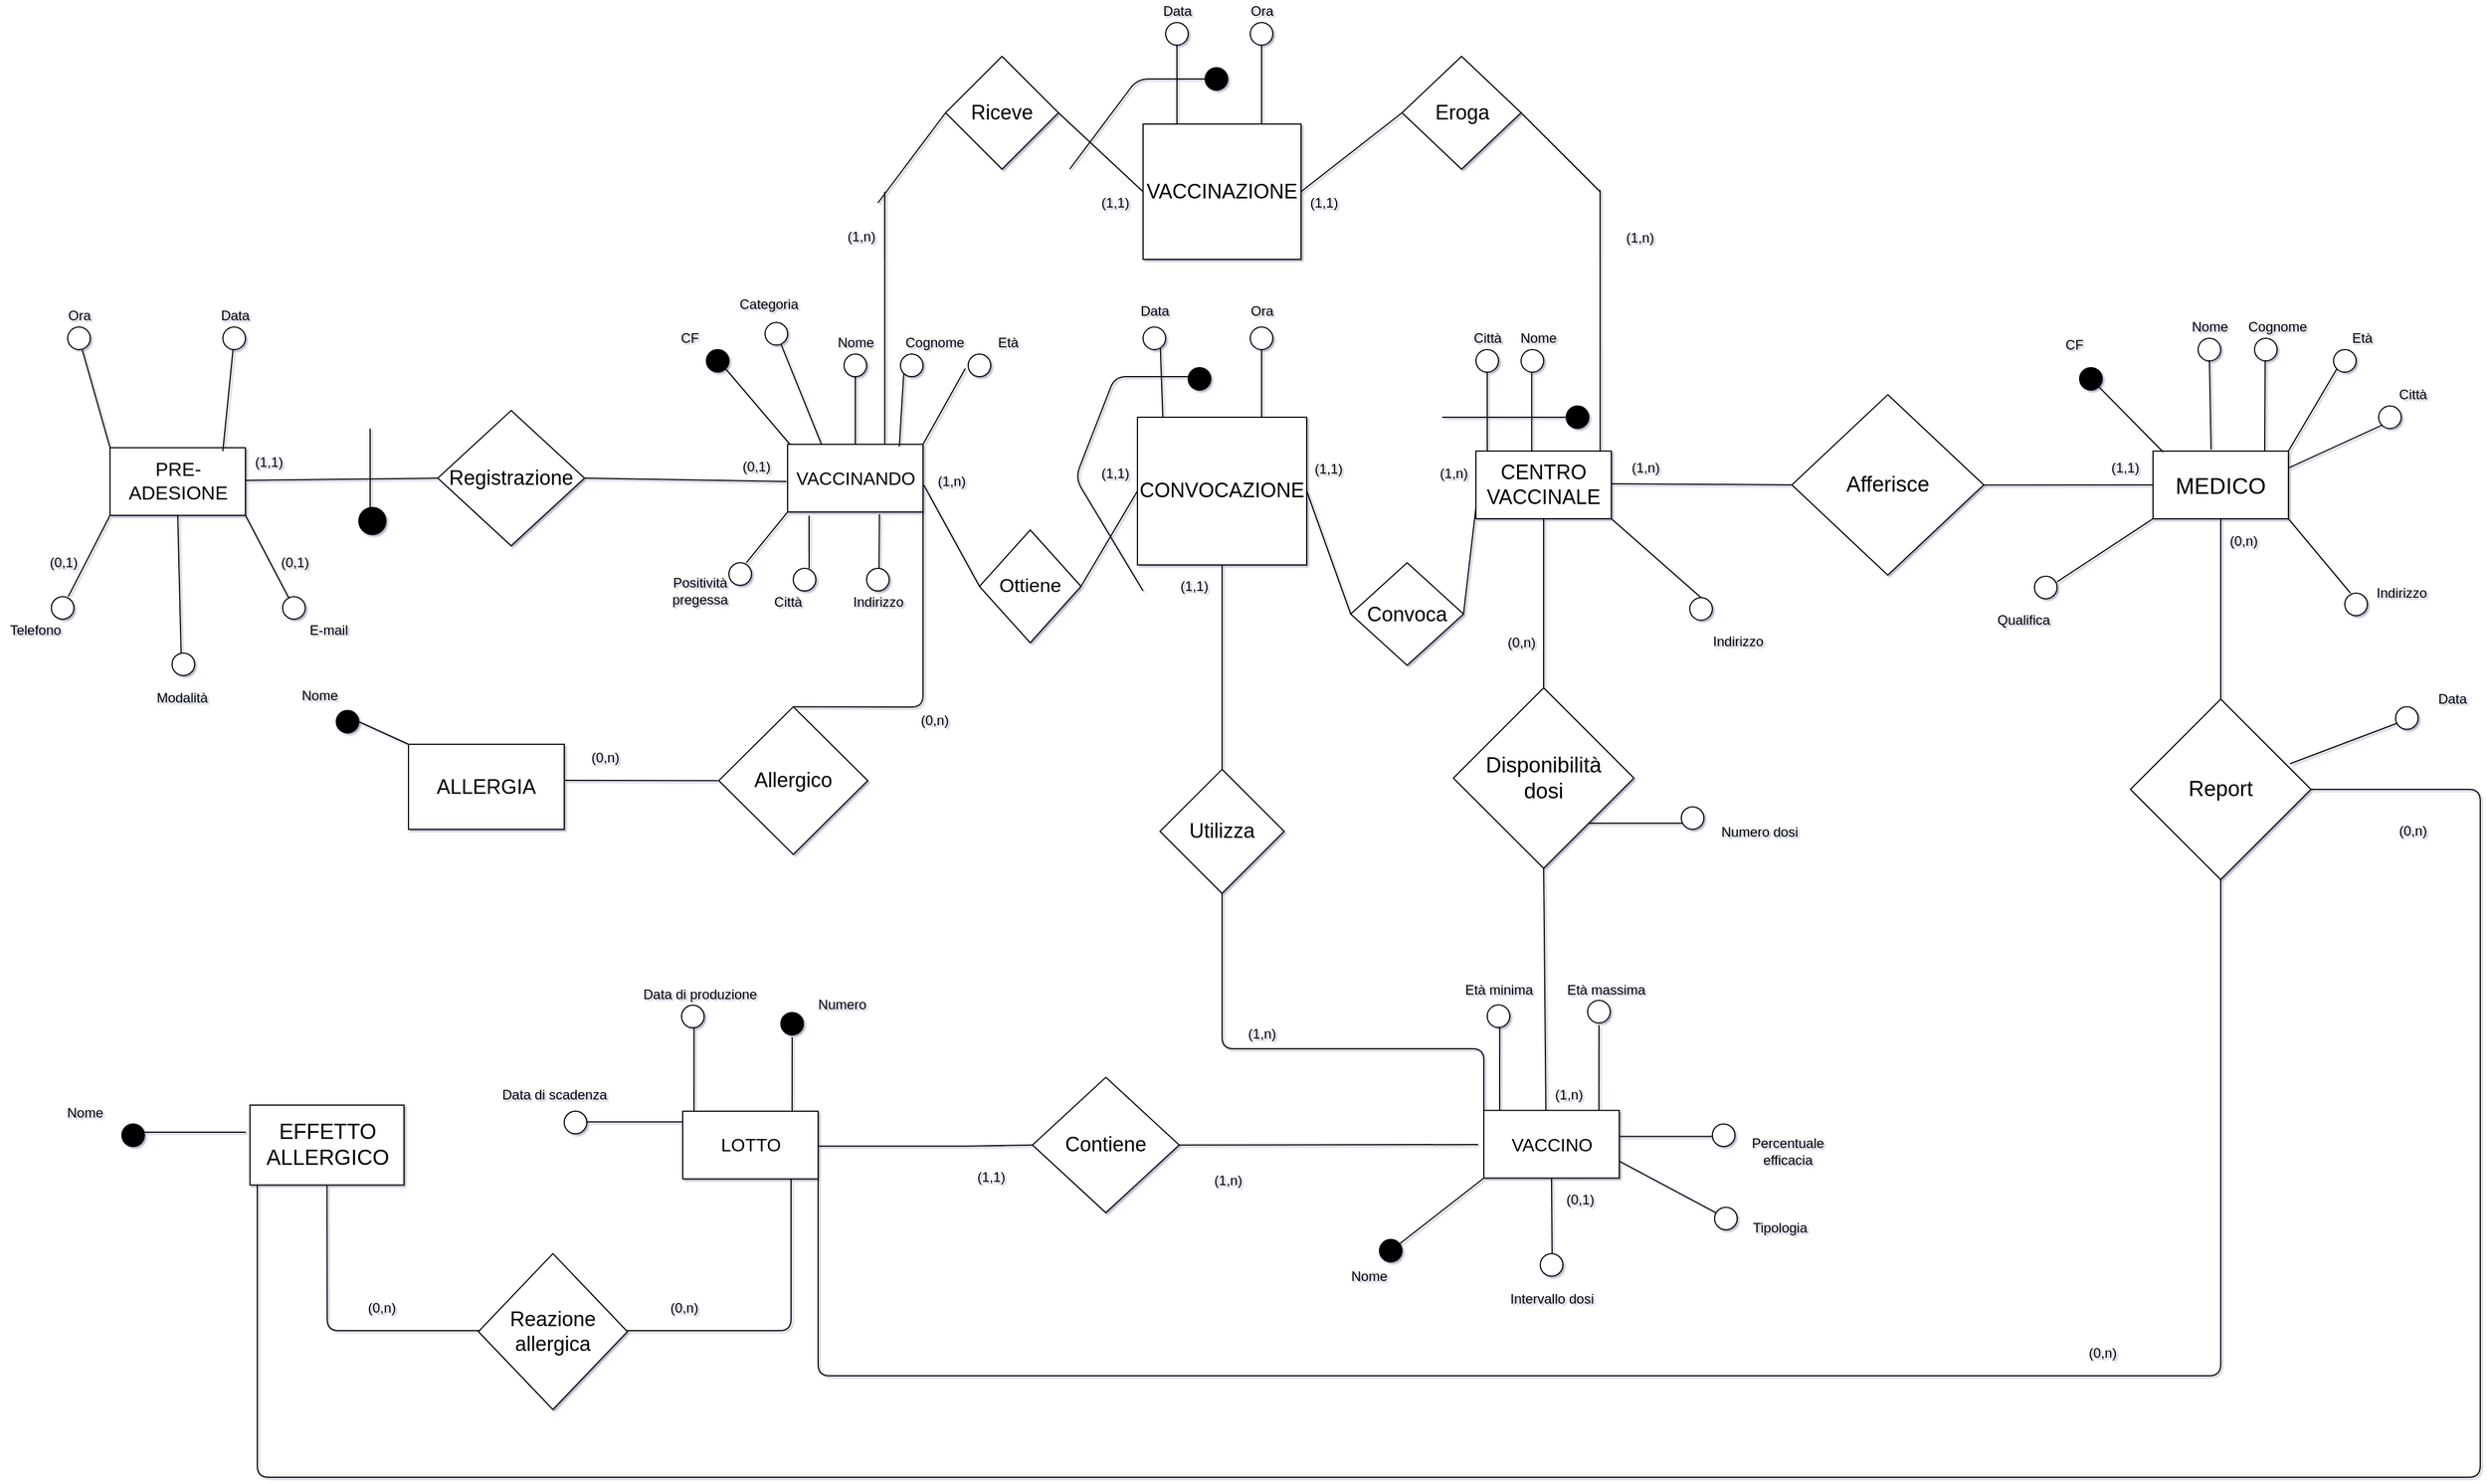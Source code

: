<mxfile version="14.9.8" type="github" pages="2">
  <diagram id="3u40vcGfyuTVciJH6JJ8" name="ERristr">
    <mxGraphModel dx="1847" dy="1167" grid="1" gridSize="10" guides="1" tooltips="1" connect="1" arrows="1" fold="1" page="0" pageScale="1" pageWidth="1100" pageHeight="850" math="0" shadow="1">
      <root>
        <mxCell id="0" />
        <mxCell id="1" parent="0" />
        <mxCell id="0F26rQ8Cb6kZ93_CO29N-31" value="" style="endArrow=none;html=1;exitX=1.006;exitY=0.81;exitDx=0;exitDy=0;exitPerimeter=0;entryX=0;entryY=0.5;entryDx=0;entryDy=0;" parent="1" source="e-IhfpROFF-9cVEiDw-P-118" target="Ymw58HZMhXYJ-UXBoH49-5" edge="1">
          <mxGeometry width="50" height="50" relative="1" as="geometry">
            <mxPoint x="632.88" y="370.14" as="sourcePoint" />
            <mxPoint x="650" y="490" as="targetPoint" />
          </mxGeometry>
        </mxCell>
        <mxCell id="0F26rQ8Cb6kZ93_CO29N-32" value="&lt;font style=&quot;font-size: 18px&quot;&gt;CONVOCAZIONE&lt;/font&gt;" style="rectangle;whiteSpace=wrap;html=1;strokeWidth=1;fillColor=#FFFFFF;" parent="1" vertex="1">
          <mxGeometry x="780" y="310.0" width="150" height="130.96" as="geometry" />
        </mxCell>
        <mxCell id="0F26rQ8Cb6kZ93_CO29N-33" value="" style="endArrow=none;html=1;exitX=1;exitY=0.5;exitDx=0;exitDy=0;entryX=1.036;entryY=1.364;entryDx=0;entryDy=0;entryPerimeter=0;" parent="1" source="Ymw58HZMhXYJ-UXBoH49-7" target="0F26rQ8Cb6kZ93_CO29N-53" edge="1">
          <mxGeometry width="50" height="50" relative="1" as="geometry">
            <mxPoint x="1050" y="520" as="sourcePoint" />
            <mxPoint x="1077.12" y="369.29" as="targetPoint" />
          </mxGeometry>
        </mxCell>
        <mxCell id="0F26rQ8Cb6kZ93_CO29N-34" value="&lt;font style=&quot;font-size: 18px&quot;&gt;CENTRO VACCINALE&lt;/font&gt;" style="rounded=0;whiteSpace=wrap;html=1;strokeWidth=1;fillColor=#FFFFFF;" parent="1" vertex="1">
          <mxGeometry x="1080" y="340" width="120" height="60" as="geometry" />
        </mxCell>
        <mxCell id="0F26rQ8Cb6kZ93_CO29N-39" value="" style="ellipse;whiteSpace=wrap;html=1;aspect=fixed;strokeWidth=1;" parent="1" vertex="1">
          <mxGeometry x="1080" y="250" width="20" height="20" as="geometry" />
        </mxCell>
        <mxCell id="0F26rQ8Cb6kZ93_CO29N-40" value="" style="ellipse;whiteSpace=wrap;html=1;aspect=fixed;strokeWidth=1;" parent="1" vertex="1">
          <mxGeometry x="1120" y="250" width="20" height="20" as="geometry" />
        </mxCell>
        <mxCell id="0F26rQ8Cb6kZ93_CO29N-41" value="" style="ellipse;whiteSpace=wrap;html=1;aspect=fixed;strokeWidth=1;" parent="1" vertex="1">
          <mxGeometry x="1269.5" y="470" width="20" height="20" as="geometry" />
        </mxCell>
        <mxCell id="0F26rQ8Cb6kZ93_CO29N-42" value="" style="endArrow=none;html=1;entryX=0;entryY=1;entryDx=0;entryDy=0;" parent="1" edge="1">
          <mxGeometry width="50" height="50" relative="1" as="geometry">
            <mxPoint x="1090" y="340" as="sourcePoint" />
            <mxPoint x="1089.999" y="270.001" as="targetPoint" />
            <Array as="points" />
          </mxGeometry>
        </mxCell>
        <mxCell id="0F26rQ8Cb6kZ93_CO29N-43" value="" style="endArrow=none;html=1;entryX=0;entryY=1;entryDx=0;entryDy=0;" parent="1" edge="1">
          <mxGeometry width="50" height="50" relative="1" as="geometry">
            <mxPoint x="1129.41" y="340" as="sourcePoint" />
            <mxPoint x="1129.409" y="270.001" as="targetPoint" />
            <Array as="points" />
          </mxGeometry>
        </mxCell>
        <mxCell id="0F26rQ8Cb6kZ93_CO29N-44" value="" style="endArrow=none;html=1;entryX=1;entryY=1;entryDx=0;entryDy=0;" parent="1" target="0F26rQ8Cb6kZ93_CO29N-34" edge="1">
          <mxGeometry width="50" height="50" relative="1" as="geometry">
            <mxPoint x="1279.5" y="470" as="sourcePoint" />
            <mxPoint x="1279.499" y="400.001" as="targetPoint" />
            <Array as="points" />
          </mxGeometry>
        </mxCell>
        <mxCell id="0F26rQ8Cb6kZ93_CO29N-46" value="Città" style="text;html=1;align=center;verticalAlign=middle;resizable=0;points=[];autosize=1;strokeColor=none;" parent="1" vertex="1">
          <mxGeometry x="1070" y="230" width="40" height="20" as="geometry" />
        </mxCell>
        <mxCell id="0F26rQ8Cb6kZ93_CO29N-47" value="Nome" style="text;html=1;align=center;verticalAlign=middle;resizable=0;points=[];autosize=1;strokeColor=none;" parent="1" vertex="1">
          <mxGeometry x="1110" y="230" width="50" height="20" as="geometry" />
        </mxCell>
        <mxCell id="0F26rQ8Cb6kZ93_CO29N-48" value="" style="endArrow=none;html=1;" parent="1" edge="1">
          <mxGeometry width="50" height="50" relative="1" as="geometry">
            <mxPoint x="1160" y="310" as="sourcePoint" />
            <mxPoint x="1050" y="310" as="targetPoint" />
            <Array as="points" />
          </mxGeometry>
        </mxCell>
        <mxCell id="0F26rQ8Cb6kZ93_CO29N-51" value="" style="ellipse;whiteSpace=wrap;html=1;aspect=fixed;strokeWidth=1;fillColor=#000000;" parent="1" vertex="1">
          <mxGeometry x="1160" y="300" width="20" height="20" as="geometry" />
        </mxCell>
        <mxCell id="0F26rQ8Cb6kZ93_CO29N-53" value="(1,n)" style="text;html=1;align=center;verticalAlign=middle;resizable=0;points=[];autosize=1;strokeColor=none;" parent="1" vertex="1">
          <mxGeometry x="1040" y="350" width="40" height="20" as="geometry" />
        </mxCell>
        <mxCell id="0F26rQ8Cb6kZ93_CO29N-54" value="" style="endArrow=none;html=1;exitX=0.384;exitY=0.024;exitDx=0;exitDy=0;exitPerimeter=0;" parent="1" edge="1">
          <mxGeometry width="50" height="50" relative="1" as="geometry">
            <mxPoint x="556.08" y="341.44" as="sourcePoint" />
            <mxPoint x="556" y="110" as="targetPoint" />
          </mxGeometry>
        </mxCell>
        <mxCell id="0F26rQ8Cb6kZ93_CO29N-55" value="" style="endArrow=none;html=1;exitX=0.384;exitY=0.024;exitDx=0;exitDy=0;exitPerimeter=0;" parent="1" edge="1">
          <mxGeometry width="50" height="50" relative="1" as="geometry">
            <mxPoint x="1190.08" y="340.0" as="sourcePoint" />
            <mxPoint x="1190" y="108.56" as="targetPoint" />
          </mxGeometry>
        </mxCell>
        <mxCell id="0F26rQ8Cb6kZ93_CO29N-56" value="" style="endArrow=none;html=1;exitX=0;exitY=0.5;exitDx=0;exitDy=0;entryX=1;entryY=0.5;entryDx=0;entryDy=0;" parent="1" source="0F26rQ8Cb6kZ93_CO29N-58" target="Ymw58HZMhXYJ-UXBoH49-3" edge="1">
          <mxGeometry width="50" height="50" relative="1" as="geometry">
            <mxPoint x="780" y="110" as="sourcePoint" />
            <mxPoint x="560" y="110" as="targetPoint" />
          </mxGeometry>
        </mxCell>
        <mxCell id="0F26rQ8Cb6kZ93_CO29N-57" value="" style="endArrow=none;html=1;entryX=1;entryY=0.5;entryDx=0;entryDy=0;exitX=0;exitY=0.5;exitDx=0;exitDy=0;" parent="1" source="Ymw58HZMhXYJ-UXBoH49-1" target="0F26rQ8Cb6kZ93_CO29N-58" edge="1">
          <mxGeometry width="50" height="50" relative="1" as="geometry">
            <mxPoint x="1190" y="110" as="sourcePoint" />
            <mxPoint x="950" y="110" as="targetPoint" />
            <Array as="points" />
          </mxGeometry>
        </mxCell>
        <mxCell id="0F26rQ8Cb6kZ93_CO29N-58" value="&lt;font style=&quot;font-size: 18px&quot;&gt;VACCINAZIONE&lt;/font&gt;" style="rectangle;whiteSpace=wrap;html=1;strokeWidth=1;fillColor=#FFFFFF;" parent="1" vertex="1">
          <mxGeometry x="785" y="50" width="140" height="120" as="geometry" />
        </mxCell>
        <mxCell id="0F26rQ8Cb6kZ93_CO29N-59" value="" style="endArrow=none;html=1;entryX=0;entryY=1;entryDx=0;entryDy=0;" parent="1" edge="1">
          <mxGeometry width="50" height="50" relative="1" as="geometry">
            <mxPoint x="815" y="50" as="sourcePoint" />
            <mxPoint x="814.999" y="-19.999" as="targetPoint" />
            <Array as="points" />
          </mxGeometry>
        </mxCell>
        <mxCell id="0F26rQ8Cb6kZ93_CO29N-60" value="" style="endArrow=none;html=1;entryX=0;entryY=1;entryDx=0;entryDy=0;" parent="1" edge="1">
          <mxGeometry width="50" height="50" relative="1" as="geometry">
            <mxPoint x="890" y="50" as="sourcePoint" />
            <mxPoint x="889.999" y="-19.999" as="targetPoint" />
            <Array as="points" />
          </mxGeometry>
        </mxCell>
        <mxCell id="0F26rQ8Cb6kZ93_CO29N-66" value="" style="ellipse;whiteSpace=wrap;html=1;aspect=fixed;strokeWidth=1;" parent="1" vertex="1">
          <mxGeometry x="880" y="-40" width="20" height="20" as="geometry" />
        </mxCell>
        <mxCell id="0F26rQ8Cb6kZ93_CO29N-67" value="" style="ellipse;whiteSpace=wrap;html=1;aspect=fixed;strokeWidth=1;" parent="1" vertex="1">
          <mxGeometry x="805" y="-40" width="20" height="20" as="geometry" />
        </mxCell>
        <mxCell id="0F26rQ8Cb6kZ93_CO29N-71" value="Data" style="text;html=1;align=center;verticalAlign=middle;resizable=0;points=[];autosize=1;strokeColor=none;" parent="1" vertex="1">
          <mxGeometry x="795" y="-60" width="40" height="20" as="geometry" />
        </mxCell>
        <mxCell id="0F26rQ8Cb6kZ93_CO29N-75" value="Ora" style="text;html=1;align=center;verticalAlign=middle;resizable=0;points=[];autosize=1;strokeColor=none;" parent="1" vertex="1">
          <mxGeometry x="870" y="-60" width="40" height="20" as="geometry" />
        </mxCell>
        <mxCell id="0F26rQ8Cb6kZ93_CO29N-76" value="Indirizzo" style="text;html=1;align=center;verticalAlign=middle;resizable=0;points=[];autosize=1;strokeColor=none;" parent="1" vertex="1">
          <mxGeometry x="1282" y="499.08" width="60" height="20" as="geometry" />
        </mxCell>
        <mxCell id="0F26rQ8Cb6kZ93_CO29N-77" value="" style="endArrow=none;html=1;exitX=1.024;exitY=0.507;exitDx=0;exitDy=0;exitPerimeter=0;entryX=0;entryY=0.5;entryDx=0;entryDy=0;" parent="1" target="0F26rQ8Cb6kZ93_CO29N-79" edge="1">
          <mxGeometry width="50" height="50" relative="1" as="geometry">
            <mxPoint x="1200" y="368.96" as="sourcePoint" />
            <mxPoint x="1357.12" y="368.82" as="targetPoint" />
          </mxGeometry>
        </mxCell>
        <mxCell id="0F26rQ8Cb6kZ93_CO29N-78" value="&lt;div&gt;&lt;font style=&quot;font-size: 19px&quot;&gt;Disponibilità &lt;br&gt;&lt;/font&gt;&lt;/div&gt;&lt;div&gt;&lt;font style=&quot;font-size: 19px&quot;&gt;dosi&lt;/font&gt;&lt;/div&gt;" style="rhombus;whiteSpace=wrap;html=1;strokeWidth=1;fillColor=#FFFFFF;" parent="1" vertex="1">
          <mxGeometry x="1060" y="550" width="160" height="160" as="geometry" />
        </mxCell>
        <mxCell id="0F26rQ8Cb6kZ93_CO29N-79" value="&lt;font style=&quot;font-size: 19px&quot;&gt;Afferisce&lt;/font&gt;" style="rhombus;whiteSpace=wrap;html=1;strokeWidth=1;fillColor=#FFFFFF;" parent="1" vertex="1">
          <mxGeometry x="1360" y="290" width="170" height="160" as="geometry" />
        </mxCell>
        <mxCell id="0F26rQ8Cb6kZ93_CO29N-80" value="" style="endArrow=none;html=1;exitX=1.024;exitY=0.507;exitDx=0;exitDy=0;exitPerimeter=0;" parent="1" edge="1">
          <mxGeometry width="50" height="50" relative="1" as="geometry">
            <mxPoint x="1530" y="370.14" as="sourcePoint" />
            <mxPoint x="1687.12" y="370.0" as="targetPoint" />
          </mxGeometry>
        </mxCell>
        <mxCell id="0F26rQ8Cb6kZ93_CO29N-111" value="" style="endArrow=none;html=1;exitX=0.5;exitY=1;exitDx=0;exitDy=0;entryX=0.5;entryY=0;entryDx=0;entryDy=0;" parent="1" source="0F26rQ8Cb6kZ93_CO29N-34" target="0F26rQ8Cb6kZ93_CO29N-78" edge="1">
          <mxGeometry width="50" height="50" relative="1" as="geometry">
            <mxPoint x="1150" y="479.55" as="sourcePoint" />
            <mxPoint x="1307.12" y="479.41" as="targetPoint" />
          </mxGeometry>
        </mxCell>
        <mxCell id="0F26rQ8Cb6kZ93_CO29N-112" value="" style="endArrow=none;html=1;exitX=0.5;exitY=1;exitDx=0;exitDy=0;entryX=0.5;entryY=0;entryDx=0;entryDy=0;" parent="1" edge="1">
          <mxGeometry width="50" height="50" relative="1" as="geometry">
            <mxPoint x="1140" y="710" as="sourcePoint" />
            <mxPoint x="1142" y="929" as="targetPoint" />
          </mxGeometry>
        </mxCell>
        <mxCell id="0F26rQ8Cb6kZ93_CO29N-124" value="(1,n)" style="text;html=1;align=center;verticalAlign=middle;resizable=0;points=[];autosize=1;strokeColor=none;" parent="1" vertex="1">
          <mxGeometry x="1212" y="346" width="35" height="18" as="geometry" />
        </mxCell>
        <mxCell id="0F26rQ8Cb6kZ93_CO29N-125" value="(0,n)" style="text;html=1;align=center;verticalAlign=middle;resizable=0;points=[];autosize=1;strokeColor=none;" parent="1" vertex="1">
          <mxGeometry x="1102" y="501.08" width="35" height="18" as="geometry" />
        </mxCell>
        <mxCell id="0F26rQ8Cb6kZ93_CO29N-141" value="" style="endArrow=none;html=1;entryX=1;entryY=0.5;entryDx=0;entryDy=0;" parent="1" target="0F26rQ8Cb6kZ93_CO29N-168" edge="1">
          <mxGeometry width="50" height="50" relative="1" as="geometry">
            <mxPoint x="1082" y="955" as="sourcePoint" />
            <mxPoint x="830" y="929" as="targetPoint" />
          </mxGeometry>
        </mxCell>
        <mxCell id="0F26rQ8Cb6kZ93_CO29N-143" value="" style="endArrow=none;html=1;exitX=0;exitY=0.5;exitDx=0;exitDy=0;" parent="1" source="0F26rQ8Cb6kZ93_CO29N-168" edge="1">
          <mxGeometry width="50" height="50" relative="1" as="geometry">
            <mxPoint x="647" y="955.83" as="sourcePoint" />
            <mxPoint x="507" y="956.42" as="targetPoint" />
            <Array as="points">
              <mxPoint x="627" y="956.42" />
              <mxPoint x="457" y="956.42" />
            </Array>
          </mxGeometry>
        </mxCell>
        <mxCell id="0F26rQ8Cb6kZ93_CO29N-145" value="" style="endArrow=none;html=1;entryX=0.5;entryY=1;entryDx=0;entryDy=0;" parent="1" target="q9LDl1yz-0mYo0iGjOJ9-22" edge="1">
          <mxGeometry width="50" height="50" relative="1" as="geometry">
            <mxPoint x="473" y="985.42" as="sourcePoint" />
            <mxPoint x="60" y="1120" as="targetPoint" />
            <Array as="points">
              <mxPoint x="473" y="1120" />
              <mxPoint x="62" y="1120" />
            </Array>
          </mxGeometry>
        </mxCell>
        <mxCell id="0F26rQ8Cb6kZ93_CO29N-146" value="" style="endArrow=none;html=1;entryX=0.721;entryY=-0.003;entryDx=0;entryDy=0;entryPerimeter=0;" parent="1" edge="1">
          <mxGeometry width="50" height="50" relative="1" as="geometry">
            <mxPoint x="474" y="859.84" as="sourcePoint" />
            <mxPoint x="473.935" y="935.42" as="targetPoint" />
          </mxGeometry>
        </mxCell>
        <mxCell id="0F26rQ8Cb6kZ93_CO29N-147" value="" style="endArrow=none;html=1;entryX=0.721;entryY=-0.003;entryDx=0;entryDy=0;entryPerimeter=0;" parent="1" edge="1">
          <mxGeometry width="50" height="50" relative="1" as="geometry">
            <mxPoint x="387.07" y="849.84" as="sourcePoint" />
            <mxPoint x="387.005" y="925.42" as="targetPoint" />
          </mxGeometry>
        </mxCell>
        <mxCell id="0F26rQ8Cb6kZ93_CO29N-148" value="" style="ellipse;whiteSpace=wrap;html=1;aspect=fixed;strokeWidth=1;fillColor=#000000;" parent="1" vertex="1">
          <mxGeometry x="464" y="837.84" width="20" height="20" as="geometry" />
        </mxCell>
        <mxCell id="0F26rQ8Cb6kZ93_CO29N-149" value="" style="ellipse;whiteSpace=wrap;html=1;aspect=fixed;strokeWidth=1;" parent="1" vertex="1">
          <mxGeometry x="376" y="831.42" width="20" height="20" as="geometry" />
        </mxCell>
        <mxCell id="0F26rQ8Cb6kZ93_CO29N-150" value="Data di produzione" style="text;html=1;align=center;verticalAlign=middle;resizable=0;points=[];autosize=1;strokeColor=none;" parent="1" vertex="1">
          <mxGeometry x="337" y="813.42" width="110" height="18" as="geometry" />
        </mxCell>
        <mxCell id="0F26rQ8Cb6kZ93_CO29N-151" value="Numero" style="text;html=1;align=center;verticalAlign=middle;resizable=0;points=[];autosize=1;strokeColor=none;" parent="1" vertex="1">
          <mxGeometry x="488" y="820.84" width="60" height="20" as="geometry" />
        </mxCell>
        <mxCell id="0F26rQ8Cb6kZ93_CO29N-154" value="" style="endArrow=none;html=1;" parent="1" edge="1">
          <mxGeometry width="50" height="50" relative="1" as="geometry">
            <mxPoint x="292" y="934.83" as="sourcePoint" />
            <mxPoint x="377" y="934.83" as="targetPoint" />
          </mxGeometry>
        </mxCell>
        <mxCell id="0F26rQ8Cb6kZ93_CO29N-155" value="" style="ellipse;whiteSpace=wrap;html=1;aspect=fixed;strokeWidth=1;fillColor=#FFFFFF;" parent="1" vertex="1">
          <mxGeometry x="272" y="925.42" width="20" height="20" as="geometry" />
        </mxCell>
        <mxCell id="0F26rQ8Cb6kZ93_CO29N-156" value="Data di scadenza" style="text;html=1;align=center;verticalAlign=middle;resizable=0;points=[];autosize=1;strokeColor=none;" parent="1" vertex="1">
          <mxGeometry x="208" y="901.42" width="110" height="20" as="geometry" />
        </mxCell>
        <mxCell id="0F26rQ8Cb6kZ93_CO29N-159" value="(1,n)" style="text;html=1;align=center;verticalAlign=middle;resizable=0;points=[];autosize=1;strokeColor=none;" parent="1" vertex="1">
          <mxGeometry x="840" y="976.71" width="40" height="20" as="geometry" />
        </mxCell>
        <mxCell id="0F26rQ8Cb6kZ93_CO29N-160" value="(0,n)" style="text;html=1;align=center;verticalAlign=middle;resizable=0;points=[];autosize=1;strokeColor=none;" parent="1" vertex="1">
          <mxGeometry x="358" y="1090" width="40" height="20" as="geometry" />
        </mxCell>
        <mxCell id="0F26rQ8Cb6kZ93_CO29N-168" value="&lt;font style=&quot;font-size: 18px&quot;&gt;Contiene&lt;/font&gt;" style="rhombus;whiteSpace=wrap;html=1;strokeWidth=1;fillColor=#FFFFFF;" parent="1" vertex="1">
          <mxGeometry x="687" y="895.42" width="130" height="120" as="geometry" />
        </mxCell>
        <mxCell id="0F26rQ8Cb6kZ93_CO29N-169" value="" style="rounded=0;whiteSpace=wrap;html=1;" parent="1" vertex="1">
          <mxGeometry x="377" y="925.42" width="120" height="60" as="geometry" />
        </mxCell>
        <mxCell id="0F26rQ8Cb6kZ93_CO29N-170" value="LOTTO" style="text;html=1;resizable=0;autosize=1;align=center;verticalAlign=middle;points=[];fillColor=none;strokeColor=none;rounded=0;fontSize=16;" parent="1" vertex="1">
          <mxGeometry x="402" y="945.42" width="70" height="20" as="geometry" />
        </mxCell>
        <mxCell id="0F26rQ8Cb6kZ93_CO29N-195" value="&lt;font style=&quot;font-size: 18px&quot;&gt;Registrazione&lt;/font&gt;" style="rhombus;whiteSpace=wrap;html=1;strokeWidth=1;fillColor=#FFFFFF;" parent="1" vertex="1">
          <mxGeometry x="160" y="304.04" width="130" height="120" as="geometry" />
        </mxCell>
        <mxCell id="0F26rQ8Cb6kZ93_CO29N-196" value="" style="endArrow=none;html=1;entryX=0;entryY=0.5;entryDx=0;entryDy=0;" parent="1" target="0F26rQ8Cb6kZ93_CO29N-195" edge="1">
          <mxGeometry width="50" height="50" relative="1" as="geometry">
            <mxPoint x="-10" y="366" as="sourcePoint" />
            <mxPoint x="190" y="366" as="targetPoint" />
          </mxGeometry>
        </mxCell>
        <mxCell id="4PJkP2hZGQYC7vFWOn__-1" value="(1,n)" style="text;html=1;align=center;verticalAlign=middle;resizable=0;points=[];autosize=1;strokeColor=none;" parent="1" vertex="1">
          <mxGeometry x="1207" y="142" width="35" height="18" as="geometry" />
        </mxCell>
        <mxCell id="4PJkP2hZGQYC7vFWOn__-6" value="&lt;font style=&quot;font-size: 19px&quot;&gt;Report&lt;/font&gt;" style="rhombus;whiteSpace=wrap;html=1;strokeWidth=1;fillColor=#FFFFFF;" parent="1" vertex="1">
          <mxGeometry x="1660" y="560" width="160" height="160" as="geometry" />
        </mxCell>
        <mxCell id="e-IhfpROFF-9cVEiDw-P-52" value="&lt;font style=&quot;font-size: 17px&quot;&gt;PRE-ADESIONE&lt;/font&gt;" style="rounded=0;whiteSpace=wrap;html=1;" parent="1" vertex="1">
          <mxGeometry x="-130.5" y="337.04" width="120" height="60" as="geometry" />
        </mxCell>
        <mxCell id="e-IhfpROFF-9cVEiDw-P-53" value="" style="endArrow=none;html=1;exitX=0.669;exitY=0.192;exitDx=0;exitDy=0;exitPerimeter=0;" parent="1" edge="1">
          <mxGeometry width="50" height="50" relative="1" as="geometry">
            <mxPoint x="-30.53" y="340.04" as="sourcePoint" />
            <mxPoint x="-20.5" y="240.0" as="targetPoint" />
          </mxGeometry>
        </mxCell>
        <mxCell id="e-IhfpROFF-9cVEiDw-P-54" value="" style="ellipse;whiteSpace=wrap;html=1;aspect=fixed;strokeWidth=1;" parent="1" vertex="1">
          <mxGeometry x="-30.5" y="230.0" width="20" height="20" as="geometry" />
        </mxCell>
        <mxCell id="e-IhfpROFF-9cVEiDw-P-55" value="Data " style="text;html=1;align=center;verticalAlign=middle;resizable=0;points=[];autosize=1;strokeColor=none;" parent="1" vertex="1">
          <mxGeometry x="-40.5" y="210.0" width="40" height="20" as="geometry" />
        </mxCell>
        <mxCell id="e-IhfpROFF-9cVEiDw-P-56" value="" style="endArrow=none;html=1;exitX=0;exitY=0;exitDx=0;exitDy=0;" parent="1" edge="1">
          <mxGeometry width="50" height="50" relative="1" as="geometry">
            <mxPoint x="-130.5" y="337.04" as="sourcePoint" />
            <mxPoint x="-158" y="240.0" as="targetPoint" />
          </mxGeometry>
        </mxCell>
        <mxCell id="e-IhfpROFF-9cVEiDw-P-57" value="" style="ellipse;whiteSpace=wrap;html=1;aspect=fixed;strokeWidth=1;" parent="1" vertex="1">
          <mxGeometry x="-168" y="230.0" width="20" height="20" as="geometry" />
        </mxCell>
        <mxCell id="e-IhfpROFF-9cVEiDw-P-58" value="Ora" style="text;html=1;align=center;verticalAlign=middle;resizable=0;points=[];autosize=1;strokeColor=none;" parent="1" vertex="1">
          <mxGeometry x="-178" y="210.0" width="40" height="20" as="geometry" />
        </mxCell>
        <mxCell id="e-IhfpROFF-9cVEiDw-P-61" value="(1,1)" style="text;html=1;align=center;verticalAlign=middle;resizable=0;points=[];autosize=1;strokeColor=none;" parent="1" vertex="1">
          <mxGeometry x="-10.5" y="340.04" width="40" height="20" as="geometry" />
        </mxCell>
        <mxCell id="e-IhfpROFF-9cVEiDw-P-64" value="" style="endArrow=none;html=1;entryX=0;entryY=1;entryDx=0;entryDy=0;" parent="1" target="e-IhfpROFF-9cVEiDw-P-52" edge="1">
          <mxGeometry width="50" height="50" relative="1" as="geometry">
            <mxPoint x="-167.5" y="469.04" as="sourcePoint" />
            <mxPoint x="-148" y="250.0" as="targetPoint" />
          </mxGeometry>
        </mxCell>
        <mxCell id="e-IhfpROFF-9cVEiDw-P-65" value="" style="endArrow=none;html=1;entryX=1;entryY=1;entryDx=0;entryDy=0;" parent="1" target="e-IhfpROFF-9cVEiDw-P-52" edge="1">
          <mxGeometry width="50" height="50" relative="1" as="geometry">
            <mxPoint x="32.5" y="479.04" as="sourcePoint" />
            <mxPoint x="22.5" y="549.04" as="targetPoint" />
          </mxGeometry>
        </mxCell>
        <mxCell id="e-IhfpROFF-9cVEiDw-P-66" value="" style="endArrow=none;html=1;entryX=0.5;entryY=1;entryDx=0;entryDy=0;" parent="1" target="e-IhfpROFF-9cVEiDw-P-52" edge="1">
          <mxGeometry width="50" height="50" relative="1" as="geometry">
            <mxPoint x="-67.5" y="519.04" as="sourcePoint" />
            <mxPoint x="22.5" y="549.04" as="targetPoint" />
          </mxGeometry>
        </mxCell>
        <mxCell id="e-IhfpROFF-9cVEiDw-P-67" value="" style="ellipse;whiteSpace=wrap;html=1;aspect=fixed;strokeWidth=1;" parent="1" vertex="1">
          <mxGeometry x="22.5" y="469.08" width="20" height="20" as="geometry" />
        </mxCell>
        <mxCell id="e-IhfpROFF-9cVEiDw-P-68" value="" style="ellipse;whiteSpace=wrap;html=1;aspect=fixed;strokeWidth=1;" parent="1" vertex="1">
          <mxGeometry x="-75.5" y="519.08" width="20" height="20" as="geometry" />
        </mxCell>
        <mxCell id="e-IhfpROFF-9cVEiDw-P-69" value="" style="ellipse;whiteSpace=wrap;html=1;aspect=fixed;strokeWidth=1;" parent="1" vertex="1">
          <mxGeometry x="-182.5" y="469.08" width="20" height="20" as="geometry" />
        </mxCell>
        <mxCell id="e-IhfpROFF-9cVEiDw-P-70" value="Telefono" style="text;html=1;align=center;verticalAlign=middle;resizable=0;points=[];autosize=1;strokeColor=none;" parent="1" vertex="1">
          <mxGeometry x="-227.5" y="489.04" width="60" height="20" as="geometry" />
        </mxCell>
        <mxCell id="e-IhfpROFF-9cVEiDw-P-71" value="E-mail" style="text;html=1;align=center;verticalAlign=middle;resizable=0;points=[];autosize=1;strokeColor=none;" parent="1" vertex="1">
          <mxGeometry x="37.5" y="489.04" width="50" height="20" as="geometry" />
        </mxCell>
        <mxCell id="e-IhfpROFF-9cVEiDw-P-72" value="(0,1)" style="text;html=1;align=center;verticalAlign=middle;resizable=0;points=[];autosize=1;strokeColor=none;" parent="1" vertex="1">
          <mxGeometry x="12.5" y="429.04" width="40" height="20" as="geometry" />
        </mxCell>
        <mxCell id="e-IhfpROFF-9cVEiDw-P-73" value="(0,1)" style="text;html=1;align=center;verticalAlign=middle;resizable=0;points=[];autosize=1;strokeColor=none;" parent="1" vertex="1">
          <mxGeometry x="-192.5" y="429.04" width="40" height="20" as="geometry" />
        </mxCell>
        <mxCell id="e-IhfpROFF-9cVEiDw-P-74" value="Modalità" style="text;html=1;align=center;verticalAlign=middle;resizable=0;points=[];autosize=1;strokeColor=none;" parent="1" vertex="1">
          <mxGeometry x="-97.5" y="549.04" width="60" height="20" as="geometry" />
        </mxCell>
        <mxCell id="e-IhfpROFF-9cVEiDw-P-117" value="" style="rounded=0;whiteSpace=wrap;html=1;" parent="1" vertex="1">
          <mxGeometry x="470" y="334.04" width="120" height="60" as="geometry" />
        </mxCell>
        <mxCell id="e-IhfpROFF-9cVEiDw-P-118" value="VACCINANDO" style="text;html=1;resizable=0;autosize=1;align=center;verticalAlign=middle;points=[];fillColor=none;strokeColor=none;rounded=0;fontSize=16;" parent="1" vertex="1">
          <mxGeometry x="470" y="354.04" width="120" height="20" as="geometry" />
        </mxCell>
        <mxCell id="e-IhfpROFF-9cVEiDw-P-119" value="" style="ellipse;whiteSpace=wrap;html=1;aspect=fixed;strokeWidth=1;fillColor=#000000;" parent="1" vertex="1">
          <mxGeometry x="398" y="250.0" width="20" height="20" as="geometry" />
        </mxCell>
        <mxCell id="e-IhfpROFF-9cVEiDw-P-120" value="" style="endArrow=none;html=1;entryX=1;entryY=1;entryDx=0;entryDy=0;" parent="1" target="e-IhfpROFF-9cVEiDw-P-119" edge="1">
          <mxGeometry width="50" height="50" relative="1" as="geometry">
            <mxPoint x="472" y="334.0" as="sourcePoint" />
            <mxPoint x="480.0" y="274.04" as="targetPoint" />
          </mxGeometry>
        </mxCell>
        <mxCell id="e-IhfpROFF-9cVEiDw-P-121" value="&lt;div&gt;CF&lt;/div&gt;" style="text;html=1;align=center;verticalAlign=middle;resizable=0;points=[];autosize=1;strokeColor=none;" parent="1" vertex="1">
          <mxGeometry x="368" y="230" width="30" height="20" as="geometry" />
        </mxCell>
        <mxCell id="e-IhfpROFF-9cVEiDw-P-122" value="" style="ellipse;whiteSpace=wrap;html=1;aspect=fixed;strokeWidth=1;" parent="1" vertex="1">
          <mxGeometry x="520" y="254.04" width="20" height="20" as="geometry" />
        </mxCell>
        <mxCell id="e-IhfpROFF-9cVEiDw-P-123" value="" style="endArrow=none;html=1;entryX=0.5;entryY=1;entryDx=0;entryDy=0;" parent="1" source="e-IhfpROFF-9cVEiDw-P-117" target="e-IhfpROFF-9cVEiDw-P-122" edge="1">
          <mxGeometry width="50" height="50" relative="1" as="geometry">
            <mxPoint x="880" y="424.04" as="sourcePoint" />
            <mxPoint x="930" y="374.04" as="targetPoint" />
          </mxGeometry>
        </mxCell>
        <mxCell id="e-IhfpROFF-9cVEiDw-P-124" value="Nome" style="text;html=1;align=center;verticalAlign=middle;resizable=0;points=[];autosize=1;strokeColor=none;" parent="1" vertex="1">
          <mxGeometry x="505" y="234.04" width="50" height="20" as="geometry" />
        </mxCell>
        <mxCell id="e-IhfpROFF-9cVEiDw-P-125" value="" style="ellipse;whiteSpace=wrap;html=1;aspect=fixed;strokeWidth=1;" parent="1" vertex="1">
          <mxGeometry x="570" y="254.04" width="20" height="20" as="geometry" />
        </mxCell>
        <mxCell id="e-IhfpROFF-9cVEiDw-P-126" value="" style="ellipse;whiteSpace=wrap;html=1;aspect=fixed;strokeWidth=1;" parent="1" vertex="1">
          <mxGeometry x="630" y="254.04" width="20" height="20" as="geometry" />
        </mxCell>
        <mxCell id="e-IhfpROFF-9cVEiDw-P-127" value="" style="endArrow=none;html=1;entryX=0;entryY=1;entryDx=0;entryDy=0;exitX=0.825;exitY=0.033;exitDx=0;exitDy=0;exitPerimeter=0;" parent="1" source="e-IhfpROFF-9cVEiDw-P-117" target="e-IhfpROFF-9cVEiDw-P-125" edge="1">
          <mxGeometry width="50" height="50" relative="1" as="geometry">
            <mxPoint x="540" y="344.04" as="sourcePoint" />
            <mxPoint x="540" y="284.04" as="targetPoint" />
            <Array as="points" />
          </mxGeometry>
        </mxCell>
        <mxCell id="e-IhfpROFF-9cVEiDw-P-128" value="" style="endArrow=none;html=1;exitX=1.021;exitY=-0.135;exitDx=0;exitDy=0;exitPerimeter=0;" parent="1" edge="1">
          <mxGeometry width="50" height="50" relative="1" as="geometry">
            <mxPoint x="590.0" y="334.04" as="sourcePoint" />
            <mxPoint x="627.48" y="266.74" as="targetPoint" />
          </mxGeometry>
        </mxCell>
        <mxCell id="e-IhfpROFF-9cVEiDw-P-129" value="Cognome" style="text;html=1;align=center;verticalAlign=middle;resizable=0;points=[];autosize=1;strokeColor=none;" parent="1" vertex="1">
          <mxGeometry x="565" y="234.04" width="70" height="20" as="geometry" />
        </mxCell>
        <mxCell id="e-IhfpROFF-9cVEiDw-P-130" value="Età" style="text;html=1;align=center;verticalAlign=middle;resizable=0;points=[];autosize=1;strokeColor=none;" parent="1" vertex="1">
          <mxGeometry x="650" y="234.04" width="30" height="20" as="geometry" />
        </mxCell>
        <mxCell id="e-IhfpROFF-9cVEiDw-P-131" value="" style="endArrow=none;html=1;exitX=1;exitY=1;exitDx=0;exitDy=0;entryX=0.5;entryY=0;entryDx=0;entryDy=0;" parent="1" source="e-IhfpROFF-9cVEiDw-P-117" target="q9LDl1yz-0mYo0iGjOJ9-15" edge="1">
          <mxGeometry width="50" height="50" relative="1" as="geometry">
            <mxPoint x="602.52" y="361.34" as="sourcePoint" />
            <mxPoint x="590" y="540" as="targetPoint" />
            <Array as="points">
              <mxPoint x="590" y="567" />
            </Array>
          </mxGeometry>
        </mxCell>
        <mxCell id="e-IhfpROFF-9cVEiDw-P-134" value="(0,n)" style="text;html=1;align=center;verticalAlign=middle;resizable=0;points=[];autosize=1;strokeColor=none;" parent="1" vertex="1">
          <mxGeometry x="580" y="569.04" width="40" height="20" as="geometry" />
        </mxCell>
        <mxCell id="e-IhfpROFF-9cVEiDw-P-135" value="" style="endArrow=none;html=1;exitX=0.678;exitY=1.033;exitDx=0;exitDy=0;exitPerimeter=0;" parent="1" source="e-IhfpROFF-9cVEiDw-P-117" edge="1">
          <mxGeometry width="50" height="50" relative="1" as="geometry">
            <mxPoint x="600" y="404.04" as="sourcePoint" />
            <mxPoint x="551" y="444.04" as="targetPoint" />
          </mxGeometry>
        </mxCell>
        <mxCell id="e-IhfpROFF-9cVEiDw-P-136" value="" style="endArrow=none;html=1;exitX=0.158;exitY=1.053;exitDx=0;exitDy=0;exitPerimeter=0;" parent="1" source="e-IhfpROFF-9cVEiDw-P-117" edge="1">
          <mxGeometry width="50" height="50" relative="1" as="geometry">
            <mxPoint x="610" y="414.04" as="sourcePoint" />
            <mxPoint x="489.0" y="444.04" as="targetPoint" />
          </mxGeometry>
        </mxCell>
        <mxCell id="e-IhfpROFF-9cVEiDw-P-137" value="" style="ellipse;whiteSpace=wrap;html=1;aspect=fixed;strokeWidth=1;" parent="1" vertex="1">
          <mxGeometry x="540" y="444.04" width="20" height="20" as="geometry" />
        </mxCell>
        <mxCell id="e-IhfpROFF-9cVEiDw-P-138" value="" style="ellipse;whiteSpace=wrap;html=1;aspect=fixed;strokeWidth=1;" parent="1" vertex="1">
          <mxGeometry x="475" y="444.04" width="20" height="20" as="geometry" />
        </mxCell>
        <mxCell id="e-IhfpROFF-9cVEiDw-P-139" value="Indirizzo" style="text;html=1;align=center;verticalAlign=middle;resizable=0;points=[];autosize=1;strokeColor=none;" parent="1" vertex="1">
          <mxGeometry x="520" y="464.04" width="60" height="20" as="geometry" />
        </mxCell>
        <mxCell id="e-IhfpROFF-9cVEiDw-P-140" value="Città" style="text;html=1;align=center;verticalAlign=middle;resizable=0;points=[];autosize=1;strokeColor=none;" parent="1" vertex="1">
          <mxGeometry x="450" y="464.04" width="40" height="20" as="geometry" />
        </mxCell>
        <mxCell id="e-IhfpROFF-9cVEiDw-P-142" value="" style="endArrow=none;html=1;entryX=0;entryY=1;entryDx=0;entryDy=0;" parent="1" target="e-IhfpROFF-9cVEiDw-P-117" edge="1">
          <mxGeometry width="50" height="50" relative="1" as="geometry">
            <mxPoint x="433.41" y="439.04" as="sourcePoint" />
            <mxPoint x="433.41" y="379.04" as="targetPoint" />
          </mxGeometry>
        </mxCell>
        <mxCell id="e-IhfpROFF-9cVEiDw-P-143" value="" style="ellipse;whiteSpace=wrap;html=1;aspect=fixed;strokeWidth=1;" parent="1" vertex="1">
          <mxGeometry x="418" y="439.04" width="20" height="20" as="geometry" />
        </mxCell>
        <mxCell id="e-IhfpROFF-9cVEiDw-P-144" value="&lt;div&gt;Positività &lt;br&gt;&lt;/div&gt;&lt;div&gt;pregessa&lt;/div&gt;" style="text;html=1;align=center;verticalAlign=middle;resizable=0;points=[];autosize=1;strokeColor=none;" parent="1" vertex="1">
          <mxGeometry x="362" y="449.04" width="60" height="30" as="geometry" />
        </mxCell>
        <mxCell id="e-IhfpROFF-9cVEiDw-P-147" value="" style="endArrow=none;html=1;exitX=0.25;exitY=0;exitDx=0;exitDy=0;" parent="1" source="e-IhfpROFF-9cVEiDw-P-117" edge="1">
          <mxGeometry width="50" height="50" relative="1" as="geometry">
            <mxPoint x="492" y="330.0" as="sourcePoint" />
            <mxPoint x="462" y="240" as="targetPoint" />
          </mxGeometry>
        </mxCell>
        <mxCell id="e-IhfpROFF-9cVEiDw-P-148" value="" style="ellipse;whiteSpace=wrap;html=1;aspect=fixed;strokeWidth=1;" parent="1" vertex="1">
          <mxGeometry x="450" y="226" width="20" height="20" as="geometry" />
        </mxCell>
        <mxCell id="e-IhfpROFF-9cVEiDw-P-149" value="Categoria" style="text;html=1;align=center;verticalAlign=middle;resizable=0;points=[];autosize=1;strokeColor=none;" parent="1" vertex="1">
          <mxGeometry x="418" y="200" width="70" height="20" as="geometry" />
        </mxCell>
        <mxCell id="e-IhfpROFF-9cVEiDw-P-150" value="" style="endArrow=none;html=1;exitX=1;exitY=0.5;exitDx=0;exitDy=0;" parent="1" source="0F26rQ8Cb6kZ93_CO29N-195" edge="1">
          <mxGeometry width="50" height="50" relative="1" as="geometry">
            <mxPoint x="420" y="470" as="sourcePoint" />
            <mxPoint x="469" y="367" as="targetPoint" />
            <Array as="points" />
          </mxGeometry>
        </mxCell>
        <mxCell id="e-IhfpROFF-9cVEiDw-P-151" value="(1,n)" style="text;html=1;align=center;verticalAlign=middle;resizable=0;points=[];autosize=1;strokeColor=none;" parent="1" vertex="1">
          <mxGeometry x="595" y="357.04" width="40" height="20" as="geometry" />
        </mxCell>
        <mxCell id="e-IhfpROFF-9cVEiDw-P-152" value="(0,1)" style="text;html=1;align=center;verticalAlign=middle;resizable=0;points=[];autosize=1;strokeColor=none;" parent="1" vertex="1">
          <mxGeometry x="422" y="344" width="40" height="20" as="geometry" />
        </mxCell>
        <mxCell id="e-IhfpROFF-9cVEiDw-P-153" value="(1,n)" style="text;html=1;align=center;verticalAlign=middle;resizable=0;points=[];autosize=1;strokeColor=none;" parent="1" vertex="1">
          <mxGeometry x="515" y="140" width="40" height="20" as="geometry" />
        </mxCell>
        <mxCell id="e-IhfpROFF-9cVEiDw-P-182" value="" style="endArrow=none;html=1;" parent="1" edge="1">
          <mxGeometry width="50" height="50" relative="1" as="geometry">
            <mxPoint x="1207" y="947.71" as="sourcePoint" />
            <mxPoint x="1292.0" y="947.71" as="targetPoint" />
          </mxGeometry>
        </mxCell>
        <mxCell id="e-IhfpROFF-9cVEiDw-P-183" value="" style="endArrow=none;html=1;entryX=0.721;entryY=-0.003;entryDx=0;entryDy=0;entryPerimeter=0;" parent="1" edge="1">
          <mxGeometry width="50" height="50" relative="1" as="geometry">
            <mxPoint x="1189" y="849.13" as="sourcePoint" />
            <mxPoint x="1188.935" y="924.71" as="targetPoint" />
          </mxGeometry>
        </mxCell>
        <mxCell id="e-IhfpROFF-9cVEiDw-P-184" value="" style="endArrow=none;html=1;entryX=0.721;entryY=-0.003;entryDx=0;entryDy=0;entryPerimeter=0;" parent="1" edge="1">
          <mxGeometry width="50" height="50" relative="1" as="geometry">
            <mxPoint x="1101.07" y="849.55" as="sourcePoint" />
            <mxPoint x="1101.005" y="925.13" as="targetPoint" />
          </mxGeometry>
        </mxCell>
        <mxCell id="e-IhfpROFF-9cVEiDw-P-185" value="" style="ellipse;whiteSpace=wrap;html=1;aspect=fixed;strokeWidth=1;" parent="1" vertex="1">
          <mxGeometry x="1179" y="827.13" width="20" height="20" as="geometry" />
        </mxCell>
        <mxCell id="e-IhfpROFF-9cVEiDw-P-186" value="" style="ellipse;whiteSpace=wrap;html=1;aspect=fixed;strokeWidth=1;" parent="1" vertex="1">
          <mxGeometry x="1090" y="831.13" width="20" height="20" as="geometry" />
        </mxCell>
        <mxCell id="e-IhfpROFF-9cVEiDw-P-187" value="Età minima" style="text;html=1;align=center;verticalAlign=middle;resizable=0;points=[];autosize=1;strokeColor=none;" parent="1" vertex="1">
          <mxGeometry x="1065" y="809.13" width="70" height="18" as="geometry" />
        </mxCell>
        <mxCell id="e-IhfpROFF-9cVEiDw-P-188" value="&lt;div&gt;Età massima&lt;/div&gt;&lt;div&gt;&lt;br&gt;&lt;/div&gt;" style="text;html=1;align=center;verticalAlign=middle;resizable=0;points=[];autosize=1;strokeColor=none;" parent="1" vertex="1">
          <mxGeometry x="1155" y="809.13" width="79" height="32" as="geometry" />
        </mxCell>
        <mxCell id="e-IhfpROFF-9cVEiDw-P-189" value="" style="ellipse;whiteSpace=wrap;html=1;aspect=fixed;strokeWidth=1;" parent="1" vertex="1">
          <mxGeometry x="1289.5" y="936.71" width="20" height="20" as="geometry" />
        </mxCell>
        <mxCell id="e-IhfpROFF-9cVEiDw-P-190" value="&lt;div&gt;Percentuale &lt;br&gt;&lt;/div&gt;&lt;div&gt;efficacia&lt;/div&gt;" style="text;html=1;align=center;verticalAlign=middle;resizable=0;points=[];autosize=1;strokeColor=none;" parent="1" vertex="1">
          <mxGeometry x="1318.5" y="944.71" width="74" height="32" as="geometry" />
        </mxCell>
        <mxCell id="e-IhfpROFF-9cVEiDw-P-191" value="" style="endArrow=none;html=1;entryX=1;entryY=0.75;entryDx=0;entryDy=0;" parent="1" target="e-IhfpROFF-9cVEiDw-P-194" edge="1">
          <mxGeometry width="50" height="50" relative="1" as="geometry">
            <mxPoint x="1295" y="1016.71" as="sourcePoint" />
            <mxPoint x="1387" y="1017.12" as="targetPoint" />
          </mxGeometry>
        </mxCell>
        <mxCell id="e-IhfpROFF-9cVEiDw-P-193" value="Tipologia" style="text;html=1;align=center;verticalAlign=middle;resizable=0;points=[];autosize=1;strokeColor=none;" parent="1" vertex="1">
          <mxGeometry x="1318.5" y="1019.13" width="60" height="20" as="geometry" />
        </mxCell>
        <mxCell id="e-IhfpROFF-9cVEiDw-P-194" value="" style="rounded=0;whiteSpace=wrap;html=1;" parent="1" vertex="1">
          <mxGeometry x="1087" y="924.71" width="120" height="60" as="geometry" />
        </mxCell>
        <mxCell id="e-IhfpROFF-9cVEiDw-P-195" value="VACCINO" style="text;html=1;resizable=0;autosize=1;align=center;verticalAlign=middle;points=[];fillColor=none;strokeColor=none;rounded=0;fontSize=16;" parent="1" vertex="1">
          <mxGeometry x="1102" y="944.71" width="90" height="20" as="geometry" />
        </mxCell>
        <mxCell id="e-IhfpROFF-9cVEiDw-P-196" value="" style="endArrow=none;html=1;entryX=0;entryY=1;entryDx=0;entryDy=0;startArrow=none;" parent="1" target="e-IhfpROFF-9cVEiDw-P-194" edge="1" source="dz3Hj1aSV36oLWXCm7tV-2">
          <mxGeometry width="50" height="50" relative="1" as="geometry">
            <mxPoint x="1010.5" y="1049.13" as="sourcePoint" />
            <mxPoint x="980.5" y="1049.13" as="targetPoint" />
          </mxGeometry>
        </mxCell>
        <mxCell id="e-IhfpROFF-9cVEiDw-P-197" value="" style="endArrow=none;html=1;entryX=0.5;entryY=1;entryDx=0;entryDy=0;" parent="1" target="e-IhfpROFF-9cVEiDw-P-194" edge="1">
          <mxGeometry width="50" height="50" relative="1" as="geometry">
            <mxPoint x="1147.5" y="1059.13" as="sourcePoint" />
            <mxPoint x="980.5" y="1049.13" as="targetPoint" />
          </mxGeometry>
        </mxCell>
        <mxCell id="e-IhfpROFF-9cVEiDw-P-198" value="" style="ellipse;whiteSpace=wrap;html=1;aspect=fixed;strokeWidth=1;" parent="1" vertex="1">
          <mxGeometry x="1137" y="1051.71" width="20" height="20" as="geometry" />
        </mxCell>
        <mxCell id="e-IhfpROFF-9cVEiDw-P-199" value="" style="ellipse;whiteSpace=wrap;html=1;aspect=fixed;strokeWidth=1;" parent="1" vertex="1">
          <mxGeometry x="1291.5" y="1010.58" width="20" height="20" as="geometry" />
        </mxCell>
        <mxCell id="e-IhfpROFF-9cVEiDw-P-200" value="(0,1)" style="text;html=1;align=center;verticalAlign=middle;resizable=0;points=[];autosize=1;strokeColor=none;" parent="1" vertex="1">
          <mxGeometry x="1152" y="994.13" width="40" height="20" as="geometry" />
        </mxCell>
        <mxCell id="e-IhfpROFF-9cVEiDw-P-201" value="Intervallo dosi" style="text;html=1;align=center;verticalAlign=middle;resizable=0;points=[];autosize=1;strokeColor=none;" parent="1" vertex="1">
          <mxGeometry x="1102" y="1081.71" width="90" height="20" as="geometry" />
        </mxCell>
        <mxCell id="e-IhfpROFF-9cVEiDw-P-202" value="Nome" style="text;html=1;align=center;verticalAlign=middle;resizable=0;points=[];autosize=1;strokeColor=none;" parent="1" vertex="1">
          <mxGeometry x="959.5" y="1061.71" width="50" height="20" as="geometry" />
        </mxCell>
        <mxCell id="e-IhfpROFF-9cVEiDw-P-203" value="(1,n)" style="text;html=1;align=center;verticalAlign=middle;resizable=0;points=[];autosize=1;strokeColor=none;" parent="1" vertex="1">
          <mxGeometry x="1142" y="901.42" width="40" height="20" as="geometry" />
        </mxCell>
        <mxCell id="e-IhfpROFF-9cVEiDw-P-234" value="&lt;blockquote style=&quot;font-size: 20px&quot;&gt;MEDICO&lt;/blockquote&gt;" style="whiteSpace=wrap;html=1;strokeWidth=1;fillColor=#FFFFFF;" parent="1" vertex="1">
          <mxGeometry x="1680" y="340.04" width="120" height="60" as="geometry" />
        </mxCell>
        <mxCell id="e-IhfpROFF-9cVEiDw-P-235" value="" style="endArrow=none;html=1;exitX=0.075;exitY=0.014;exitDx=0;exitDy=0;exitPerimeter=0;" parent="1" source="e-IhfpROFF-9cVEiDw-P-234" edge="1">
          <mxGeometry width="50" height="50" relative="1" as="geometry">
            <mxPoint x="1770" y="270" as="sourcePoint" />
            <mxPoint x="1625" y="275.96" as="targetPoint" />
            <Array as="points" />
          </mxGeometry>
        </mxCell>
        <mxCell id="e-IhfpROFF-9cVEiDw-P-236" value="" style="ellipse;whiteSpace=wrap;html=1;aspect=fixed;strokeWidth=1;fillColor=#000000;" parent="1" vertex="1">
          <mxGeometry x="1615" y="265.96" width="20" height="20" as="geometry" />
        </mxCell>
        <mxCell id="e-IhfpROFF-9cVEiDw-P-237" value="CF" style="text;html=1;align=center;verticalAlign=middle;resizable=0;points=[];autosize=1;strokeColor=none;" parent="1" vertex="1">
          <mxGeometry x="1595" y="235.96" width="30" height="20" as="geometry" />
        </mxCell>
        <mxCell id="e-IhfpROFF-9cVEiDw-P-238" value="" style="endArrow=none;html=1;exitX=0.429;exitY=-0.022;exitDx=0;exitDy=0;exitPerimeter=0;" parent="1" source="e-IhfpROFF-9cVEiDw-P-234" edge="1">
          <mxGeometry width="50" height="50" relative="1" as="geometry">
            <mxPoint x="1730" y="330.0" as="sourcePoint" />
            <mxPoint x="1730" y="259.16" as="targetPoint" />
            <Array as="points" />
          </mxGeometry>
        </mxCell>
        <mxCell id="e-IhfpROFF-9cVEiDw-P-239" value="" style="ellipse;whiteSpace=wrap;html=1;aspect=fixed;strokeWidth=1;" parent="1" vertex="1">
          <mxGeometry x="1720" y="240.0" width="20" height="20" as="geometry" />
        </mxCell>
        <mxCell id="e-IhfpROFF-9cVEiDw-P-240" value="" style="ellipse;whiteSpace=wrap;html=1;aspect=fixed;strokeWidth=1;" parent="1" vertex="1">
          <mxGeometry x="1770" y="240.0" width="20" height="20" as="geometry" />
        </mxCell>
        <mxCell id="e-IhfpROFF-9cVEiDw-P-241" value="" style="ellipse;whiteSpace=wrap;html=1;aspect=fixed;strokeWidth=1;" parent="1" vertex="1">
          <mxGeometry x="1840" y="250.0" width="20" height="20" as="geometry" />
        </mxCell>
        <mxCell id="e-IhfpROFF-9cVEiDw-P-242" value="" style="ellipse;whiteSpace=wrap;html=1;aspect=fixed;strokeWidth=1;" parent="1" vertex="1">
          <mxGeometry x="1880" y="300" width="20" height="20" as="geometry" />
        </mxCell>
        <mxCell id="e-IhfpROFF-9cVEiDw-P-243" value="" style="ellipse;whiteSpace=wrap;html=1;aspect=fixed;strokeWidth=1;" parent="1" vertex="1">
          <mxGeometry x="1850" y="465.96" width="20" height="20" as="geometry" />
        </mxCell>
        <mxCell id="e-IhfpROFF-9cVEiDw-P-244" value="" style="endArrow=none;html=1;" parent="1" edge="1">
          <mxGeometry width="50" height="50" relative="1" as="geometry">
            <mxPoint x="1779" y="340" as="sourcePoint" />
            <mxPoint x="1779.41" y="260.0" as="targetPoint" />
            <Array as="points" />
          </mxGeometry>
        </mxCell>
        <mxCell id="e-IhfpROFF-9cVEiDw-P-245" value="" style="endArrow=none;html=1;exitX=1;exitY=0;exitDx=0;exitDy=0;entryX=0;entryY=1;entryDx=0;entryDy=0;" parent="1" source="e-IhfpROFF-9cVEiDw-P-234" target="e-IhfpROFF-9cVEiDw-P-241" edge="1">
          <mxGeometry width="50" height="50" relative="1" as="geometry">
            <mxPoint x="1750" y="350" as="sourcePoint" />
            <mxPoint x="1750" y="279.16" as="targetPoint" />
            <Array as="points" />
          </mxGeometry>
        </mxCell>
        <mxCell id="e-IhfpROFF-9cVEiDw-P-246" value="" style="endArrow=none;html=1;exitX=1;exitY=0.25;exitDx=0;exitDy=0;entryX=0;entryY=1;entryDx=0;entryDy=0;" parent="1" source="e-IhfpROFF-9cVEiDw-P-234" target="e-IhfpROFF-9cVEiDw-P-242" edge="1">
          <mxGeometry width="50" height="50" relative="1" as="geometry">
            <mxPoint x="1760" y="360" as="sourcePoint" />
            <mxPoint x="1760" y="289.16" as="targetPoint" />
            <Array as="points" />
          </mxGeometry>
        </mxCell>
        <mxCell id="e-IhfpROFF-9cVEiDw-P-247" value="" style="endArrow=none;html=1;exitX=1;exitY=1;exitDx=0;exitDy=0;" parent="1" source="e-IhfpROFF-9cVEiDw-P-234" edge="1">
          <mxGeometry width="50" height="50" relative="1" as="geometry">
            <mxPoint x="1800" y="395.96" as="sourcePoint" />
            <mxPoint x="1855" y="465.96" as="targetPoint" />
            <Array as="points" />
          </mxGeometry>
        </mxCell>
        <mxCell id="e-IhfpROFF-9cVEiDw-P-248" value="Nome" style="text;html=1;align=center;verticalAlign=middle;resizable=0;points=[];autosize=1;strokeColor=none;" parent="1" vertex="1">
          <mxGeometry x="1705" y="220" width="50" height="20" as="geometry" />
        </mxCell>
        <mxCell id="e-IhfpROFF-9cVEiDw-P-249" value="Cognome" style="text;html=1;align=center;verticalAlign=middle;resizable=0;points=[];autosize=1;strokeColor=none;" parent="1" vertex="1">
          <mxGeometry x="1755" y="220" width="70" height="20" as="geometry" />
        </mxCell>
        <mxCell id="e-IhfpROFF-9cVEiDw-P-250" value="Età" style="text;html=1;align=center;verticalAlign=middle;resizable=0;points=[];autosize=1;strokeColor=none;" parent="1" vertex="1">
          <mxGeometry x="1850" y="230.0" width="30" height="20" as="geometry" />
        </mxCell>
        <mxCell id="e-IhfpROFF-9cVEiDw-P-251" value="Città" style="text;html=1;align=center;verticalAlign=middle;resizable=0;points=[];autosize=1;strokeColor=none;" parent="1" vertex="1">
          <mxGeometry x="1890" y="280" width="40" height="20" as="geometry" />
        </mxCell>
        <mxCell id="e-IhfpROFF-9cVEiDw-P-252" value="Indirizzo" style="text;html=1;align=center;verticalAlign=middle;resizable=0;points=[];autosize=1;strokeColor=none;" parent="1" vertex="1">
          <mxGeometry x="1870" y="455.96" width="60" height="20" as="geometry" />
        </mxCell>
        <mxCell id="e-IhfpROFF-9cVEiDw-P-253" value="" style="endArrow=none;html=1;entryX=0;entryY=1;entryDx=0;entryDy=0;" parent="1" target="e-IhfpROFF-9cVEiDw-P-234" edge="1">
          <mxGeometry width="50" height="50" relative="1" as="geometry">
            <mxPoint x="1595" y="455.96" as="sourcePoint" />
            <mxPoint x="1495" y="495.96" as="targetPoint" />
          </mxGeometry>
        </mxCell>
        <mxCell id="e-IhfpROFF-9cVEiDw-P-254" value="" style="ellipse;whiteSpace=wrap;html=1;aspect=fixed;strokeWidth=1;" parent="1" vertex="1">
          <mxGeometry x="1575" y="450.96" width="20" height="20" as="geometry" />
        </mxCell>
        <mxCell id="e-IhfpROFF-9cVEiDw-P-255" value="Qualifica" style="text;html=1;align=center;verticalAlign=middle;resizable=0;points=[];autosize=1;strokeColor=none;" parent="1" vertex="1">
          <mxGeometry x="1535" y="480.0" width="60" height="20" as="geometry" />
        </mxCell>
        <mxCell id="e-IhfpROFF-9cVEiDw-P-257" value="" style="endArrow=none;html=1;entryX=0.5;entryY=0;entryDx=0;entryDy=0;exitX=0.5;exitY=1;exitDx=0;exitDy=0;" parent="1" source="e-IhfpROFF-9cVEiDw-P-234" target="4PJkP2hZGQYC7vFWOn__-6" edge="1">
          <mxGeometry width="50" height="50" relative="1" as="geometry">
            <mxPoint x="1560" y="760" as="sourcePoint" />
            <mxPoint x="1610" y="710" as="targetPoint" />
          </mxGeometry>
        </mxCell>
        <mxCell id="e-IhfpROFF-9cVEiDw-P-258" value="(0,n)" style="text;html=1;align=center;verticalAlign=middle;resizable=0;points=[];autosize=1;strokeColor=none;" parent="1" vertex="1">
          <mxGeometry x="1740" y="410" width="40" height="20" as="geometry" />
        </mxCell>
        <mxCell id="e-IhfpROFF-9cVEiDw-P-259" value="(1,1)" style="text;html=1;align=center;verticalAlign=middle;resizable=0;points=[];autosize=1;strokeColor=none;" parent="1" vertex="1">
          <mxGeometry x="1635" y="345" width="40" height="20" as="geometry" />
        </mxCell>
        <mxCell id="q9LDl1yz-0mYo0iGjOJ9-10" value="" style="endArrow=none;html=1;" parent="1" edge="1">
          <mxGeometry width="50" height="50" relative="1" as="geometry">
            <mxPoint x="100" y="320" as="sourcePoint" />
            <mxPoint x="100" y="400" as="targetPoint" />
            <Array as="points" />
          </mxGeometry>
        </mxCell>
        <mxCell id="q9LDl1yz-0mYo0iGjOJ9-11" value="" style="ellipse;whiteSpace=wrap;html=1;aspect=fixed;strokeWidth=1;fillColor=#000000;" parent="1" vertex="1">
          <mxGeometry x="90" y="390" width="24.04" height="24.04" as="geometry" />
        </mxCell>
        <mxCell id="q9LDl1yz-0mYo0iGjOJ9-15" value="&lt;font style=&quot;font-size: 18px&quot;&gt;Allergico &lt;br&gt;&lt;/font&gt;" style="rhombus;whiteSpace=wrap;html=1;fillColor=#FFFFFF;" parent="1" vertex="1">
          <mxGeometry x="409" y="566.81" width="132" height="130.92" as="geometry" />
        </mxCell>
        <mxCell id="q9LDl1yz-0mYo0iGjOJ9-16" value="" style="endArrow=none;html=1;entryX=0;entryY=0.5;entryDx=0;entryDy=0;" parent="1" target="q9LDl1yz-0mYo0iGjOJ9-15" edge="1">
          <mxGeometry width="50" height="50" relative="1" as="geometry">
            <mxPoint x="271" y="632" as="sourcePoint" />
            <mxPoint x="361" y="705.46" as="targetPoint" />
          </mxGeometry>
        </mxCell>
        <mxCell id="q9LDl1yz-0mYo0iGjOJ9-17" value="&lt;font style=&quot;font-size: 18px&quot;&gt;ALLERGIA&lt;/font&gt;" style="rounded=0;whiteSpace=wrap;html=1;" parent="1" vertex="1">
          <mxGeometry x="134" y="600" width="138" height="75.46" as="geometry" />
        </mxCell>
        <mxCell id="q9LDl1yz-0mYo0iGjOJ9-18" value="" style="endArrow=none;html=1;entryX=0;entryY=0;entryDx=0;entryDy=0;" parent="1" edge="1" target="q9LDl1yz-0mYo0iGjOJ9-17">
          <mxGeometry width="50" height="50" relative="1" as="geometry">
            <mxPoint x="90" y="580" as="sourcePoint" />
            <mxPoint x="134.0" y="632.27" as="targetPoint" />
          </mxGeometry>
        </mxCell>
        <mxCell id="q9LDl1yz-0mYo0iGjOJ9-19" value="" style="ellipse;whiteSpace=wrap;html=1;aspect=fixed;strokeWidth=1;fillColor=#000000;" parent="1" vertex="1">
          <mxGeometry x="70" y="570" width="20" height="20" as="geometry" />
        </mxCell>
        <mxCell id="q9LDl1yz-0mYo0iGjOJ9-20" value="Nome" style="text;html=1;align=center;verticalAlign=middle;resizable=0;points=[];autosize=1;strokeColor=none;" parent="1" vertex="1">
          <mxGeometry x="29.5" y="546.81" width="50" height="20" as="geometry" />
        </mxCell>
        <mxCell id="q9LDl1yz-0mYo0iGjOJ9-21" value="(0,n)" style="text;html=1;align=center;verticalAlign=middle;resizable=0;points=[];autosize=1;strokeColor=none;" parent="1" vertex="1">
          <mxGeometry x="288" y="602.27" width="40" height="20" as="geometry" />
        </mxCell>
        <mxCell id="q9LDl1yz-0mYo0iGjOJ9-22" value="&lt;div style=&quot;font-size: 19px&quot;&gt;&lt;font style=&quot;font-size: 19px&quot;&gt;EFFETTO &lt;br&gt;&lt;/font&gt;&lt;/div&gt;&lt;div style=&quot;font-size: 19px&quot;&gt;&lt;font style=&quot;font-size: 19px&quot;&gt;ALLERGICO&lt;/font&gt;&lt;/div&gt;" style="rectangle;whiteSpace=wrap;html=1;fillColor=#FFFFFF;" parent="1" vertex="1">
          <mxGeometry x="-6.5" y="920" width="136.5" height="70.84" as="geometry" />
        </mxCell>
        <mxCell id="Ymw58HZMhXYJ-UXBoH49-1" value="&lt;font style=&quot;font-size: 18px&quot;&gt;Eroga&lt;/font&gt;" style="rhombus;whiteSpace=wrap;html=1;" parent="1" vertex="1">
          <mxGeometry x="1014.5" y="-10" width="105.5" height="100" as="geometry" />
        </mxCell>
        <mxCell id="Ymw58HZMhXYJ-UXBoH49-2" value="" style="endArrow=none;html=1;exitX=1;exitY=0.5;exitDx=0;exitDy=0;" parent="1" source="Ymw58HZMhXYJ-UXBoH49-1" edge="1">
          <mxGeometry width="50" height="50" relative="1" as="geometry">
            <mxPoint x="840" y="300" as="sourcePoint" />
            <mxPoint x="1190" y="110" as="targetPoint" />
          </mxGeometry>
        </mxCell>
        <mxCell id="Ymw58HZMhXYJ-UXBoH49-3" value="&lt;font style=&quot;font-size: 18px&quot;&gt;Riceve&lt;/font&gt;" style="rhombus;whiteSpace=wrap;html=1;" parent="1" vertex="1">
          <mxGeometry x="610" y="-10" width="100" height="100" as="geometry" />
        </mxCell>
        <mxCell id="Ymw58HZMhXYJ-UXBoH49-4" value="" style="endArrow=none;html=1;entryX=0;entryY=0.5;entryDx=0;entryDy=0;" parent="1" target="Ymw58HZMhXYJ-UXBoH49-3" edge="1">
          <mxGeometry width="50" height="50" relative="1" as="geometry">
            <mxPoint x="550" y="120" as="sourcePoint" />
            <mxPoint x="890" y="250" as="targetPoint" />
          </mxGeometry>
        </mxCell>
        <mxCell id="Ymw58HZMhXYJ-UXBoH49-5" value="&lt;font style=&quot;font-size: 17px&quot;&gt;Ottiene&lt;/font&gt;" style="rhombus;whiteSpace=wrap;html=1;" parent="1" vertex="1">
          <mxGeometry x="640" y="410" width="90" height="100" as="geometry" />
        </mxCell>
        <mxCell id="Ymw58HZMhXYJ-UXBoH49-7" value="&lt;font style=&quot;font-size: 18px&quot;&gt;Convoca&lt;/font&gt;" style="rhombus;whiteSpace=wrap;html=1;" parent="1" vertex="1">
          <mxGeometry x="969" y="439.04" width="100" height="90.96" as="geometry" />
        </mxCell>
        <mxCell id="l8lTGcFNprRqknghlDHU-1" value="(1,1)" style="text;html=1;align=center;verticalAlign=middle;resizable=0;points=[];autosize=1;strokeColor=none;" parent="1" vertex="1">
          <mxGeometry x="740" y="350" width="40" height="20" as="geometry" />
        </mxCell>
        <mxCell id="l8lTGcFNprRqknghlDHU-2" value="(1,1)" style="text;html=1;align=center;verticalAlign=middle;resizable=0;points=[];autosize=1;strokeColor=none;" parent="1" vertex="1">
          <mxGeometry x="929" y="346" width="40" height="20" as="geometry" />
        </mxCell>
        <mxCell id="l8lTGcFNprRqknghlDHU-3" value="(1,1)" style="text;html=1;align=center;verticalAlign=middle;resizable=0;points=[];autosize=1;strokeColor=none;" parent="1" vertex="1">
          <mxGeometry x="925" y="110" width="40" height="20" as="geometry" />
        </mxCell>
        <mxCell id="l8lTGcFNprRqknghlDHU-4" value="(1,1)" style="text;html=1;align=center;verticalAlign=middle;resizable=0;points=[];autosize=1;strokeColor=none;" parent="1" vertex="1">
          <mxGeometry x="740" y="110" width="40" height="20" as="geometry" />
        </mxCell>
        <mxCell id="l8lTGcFNprRqknghlDHU-5" value="" style="endArrow=none;html=1;" parent="1" edge="1">
          <mxGeometry width="50" height="50" relative="1" as="geometry">
            <mxPoint x="850" y="10" as="sourcePoint" />
            <mxPoint x="720" y="90" as="targetPoint" />
            <Array as="points">
              <mxPoint x="780" y="10" />
            </Array>
          </mxGeometry>
        </mxCell>
        <mxCell id="l8lTGcFNprRqknghlDHU-6" value="" style="ellipse;whiteSpace=wrap;html=1;aspect=fixed;strokeWidth=1;fillColor=#000000;" parent="1" vertex="1">
          <mxGeometry x="840" width="20" height="20" as="geometry" />
        </mxCell>
        <mxCell id="l8lTGcFNprRqknghlDHU-11" value="" style="endArrow=none;html=1;" parent="1" edge="1">
          <mxGeometry width="50" height="50" relative="1" as="geometry">
            <mxPoint x="785" y="464.04" as="sourcePoint" />
            <mxPoint x="830" y="274" as="targetPoint" />
            <Array as="points">
              <mxPoint x="725" y="364.04" />
              <mxPoint x="760" y="274.04" />
            </Array>
          </mxGeometry>
        </mxCell>
        <mxCell id="l8lTGcFNprRqknghlDHU-12" value="" style="ellipse;whiteSpace=wrap;html=1;aspect=fixed;strokeWidth=1;fillColor=#000000;" parent="1" vertex="1">
          <mxGeometry x="825" y="265.96" width="20" height="20" as="geometry" />
        </mxCell>
        <mxCell id="l8lTGcFNprRqknghlDHU-13" value="" style="endArrow=none;html=1;" parent="1" edge="1">
          <mxGeometry width="50" height="50" relative="1" as="geometry">
            <mxPoint x="890" y="250" as="sourcePoint" />
            <mxPoint x="890" y="310" as="targetPoint" />
          </mxGeometry>
        </mxCell>
        <mxCell id="l8lTGcFNprRqknghlDHU-14" value="" style="ellipse;whiteSpace=wrap;html=1;aspect=fixed;strokeWidth=1;fillColor=#FFFFFF;" parent="1" vertex="1">
          <mxGeometry x="880" y="230" width="20" height="20" as="geometry" />
        </mxCell>
        <mxCell id="l8lTGcFNprRqknghlDHU-15" value="Data" style="text;html=1;align=center;verticalAlign=middle;resizable=0;points=[];autosize=1;strokeColor=none;" parent="1" vertex="1">
          <mxGeometry x="775" y="206" width="40" height="20" as="geometry" />
        </mxCell>
        <mxCell id="l8lTGcFNprRqknghlDHU-16" value="" style="endArrow=none;html=1;exitX=0.15;exitY=0.002;exitDx=0;exitDy=0;exitPerimeter=0;" parent="1" source="0F26rQ8Cb6kZ93_CO29N-32" edge="1">
          <mxGeometry width="50" height="50" relative="1" as="geometry">
            <mxPoint x="809.29" y="617.69" as="sourcePoint" />
            <mxPoint x="800" y="240" as="targetPoint" />
            <Array as="points" />
          </mxGeometry>
        </mxCell>
        <mxCell id="l8lTGcFNprRqknghlDHU-17" value="" style="ellipse;whiteSpace=wrap;html=1;aspect=fixed;strokeWidth=1;fillColor=#FFFFFF;" parent="1" vertex="1">
          <mxGeometry x="785" y="230" width="20" height="20" as="geometry" />
        </mxCell>
        <mxCell id="l8lTGcFNprRqknghlDHU-19" value="Ora" style="text;html=1;align=center;verticalAlign=middle;resizable=0;points=[];autosize=1;strokeColor=none;" parent="1" vertex="1">
          <mxGeometry x="870" y="206" width="40" height="20" as="geometry" />
        </mxCell>
        <mxCell id="l8lTGcFNprRqknghlDHU-21" value="" style="endArrow=none;html=1;entryX=0;entryY=0.5;entryDx=0;entryDy=0;exitX=1;exitY=0.5;exitDx=0;exitDy=0;" parent="1" source="Ymw58HZMhXYJ-UXBoH49-5" target="0F26rQ8Cb6kZ93_CO29N-32" edge="1">
          <mxGeometry width="50" height="50" relative="1" as="geometry">
            <mxPoint x="650" y="560" as="sourcePoint" />
            <mxPoint x="700" y="510" as="targetPoint" />
          </mxGeometry>
        </mxCell>
        <mxCell id="l8lTGcFNprRqknghlDHU-22" value="" style="endArrow=none;html=1;entryX=0;entryY=0.5;entryDx=0;entryDy=0;exitX=1;exitY=0.5;exitDx=0;exitDy=0;" parent="1" source="0F26rQ8Cb6kZ93_CO29N-32" target="Ymw58HZMhXYJ-UXBoH49-7" edge="1">
          <mxGeometry width="50" height="50" relative="1" as="geometry">
            <mxPoint x="650" y="560" as="sourcePoint" />
            <mxPoint x="700" y="510" as="targetPoint" />
          </mxGeometry>
        </mxCell>
        <mxCell id="l8lTGcFNprRqknghlDHU-24" value="" style="endArrow=none;html=1;entryX=0.5;entryY=1;entryDx=0;entryDy=0;exitX=1;exitY=0.5;exitDx=0;exitDy=0;" parent="1" source="l8lTGcFNprRqknghlDHU-25" target="0F26rQ8Cb6kZ93_CO29N-32" edge="1">
          <mxGeometry width="50" height="50" relative="1" as="geometry">
            <mxPoint x="740" y="720" as="sourcePoint" />
            <mxPoint x="700" y="670" as="targetPoint" />
            <Array as="points">
              <mxPoint x="855" y="720" />
            </Array>
          </mxGeometry>
        </mxCell>
        <mxCell id="l8lTGcFNprRqknghlDHU-25" value="&lt;font style=&quot;font-size: 18px&quot;&gt;Utilizza&lt;/font&gt;" style="rhombus;whiteSpace=wrap;html=1;fillColor=#FFFFFF;" parent="1" vertex="1">
          <mxGeometry x="800" y="622.27" width="110" height="110" as="geometry" />
        </mxCell>
        <mxCell id="l8lTGcFNprRqknghlDHU-26" value="" style="endArrow=none;html=1;exitX=0.5;exitY=1;exitDx=0;exitDy=0;entryX=0;entryY=0.25;entryDx=0;entryDy=0;" parent="1" source="l8lTGcFNprRqknghlDHU-25" target="e-IhfpROFF-9cVEiDw-P-194" edge="1">
          <mxGeometry width="50" height="50" relative="1" as="geometry">
            <mxPoint x="650" y="720" as="sourcePoint" />
            <mxPoint x="1060" y="900" as="targetPoint" />
            <Array as="points">
              <mxPoint x="855" y="870" />
              <mxPoint x="1087" y="870" />
            </Array>
          </mxGeometry>
        </mxCell>
        <mxCell id="l8lTGcFNprRqknghlDHU-27" value="(1,1)" style="text;html=1;align=center;verticalAlign=middle;resizable=0;points=[];autosize=1;strokeColor=none;" parent="1" vertex="1">
          <mxGeometry x="810" y="450" width="40" height="20" as="geometry" />
        </mxCell>
        <mxCell id="l8lTGcFNprRqknghlDHU-28" value="(1,1)" style="text;html=1;align=center;verticalAlign=middle;resizable=0;points=[];autosize=1;strokeColor=none;" parent="1" vertex="1">
          <mxGeometry x="630" y="974.13" width="40" height="20" as="geometry" />
        </mxCell>
        <mxCell id="l8lTGcFNprRqknghlDHU-29" value="(1,n)" style="text;html=1;align=center;verticalAlign=middle;resizable=0;points=[];autosize=1;strokeColor=none;" parent="1" vertex="1">
          <mxGeometry x="870" y="847.13" width="40" height="20" as="geometry" />
        </mxCell>
        <mxCell id="l8lTGcFNprRqknghlDHU-35" value="" style="endArrow=none;html=1;entryX=1;entryY=1;entryDx=0;entryDy=0;" parent="1" target="0F26rQ8Cb6kZ93_CO29N-78" edge="1">
          <mxGeometry width="50" height="50" relative="1" as="geometry">
            <mxPoint x="1270" y="670" as="sourcePoint" />
            <mxPoint x="1090" y="670" as="targetPoint" />
          </mxGeometry>
        </mxCell>
        <mxCell id="l8lTGcFNprRqknghlDHU-36" value="" style="ellipse;whiteSpace=wrap;html=1;aspect=fixed;strokeWidth=1;" parent="1" vertex="1">
          <mxGeometry x="1262" y="655.46" width="20" height="20" as="geometry" />
        </mxCell>
        <mxCell id="l8lTGcFNprRqknghlDHU-37" value="Numero dosi" style="text;html=1;align=center;verticalAlign=middle;resizable=0;points=[];autosize=1;strokeColor=none;" parent="1" vertex="1">
          <mxGeometry x="1290.5" y="667.73" width="80" height="20" as="geometry" />
        </mxCell>
        <mxCell id="l8lTGcFNprRqknghlDHU-43" value="" style="endArrow=none;html=1;entryX=0.884;entryY=0.358;entryDx=0;entryDy=0;entryPerimeter=0;" parent="1" target="4PJkP2hZGQYC7vFWOn__-6" edge="1">
          <mxGeometry width="50" height="50" relative="1" as="geometry">
            <mxPoint x="1900" y="580" as="sourcePoint" />
            <mxPoint x="1530" y="630" as="targetPoint" />
          </mxGeometry>
        </mxCell>
        <mxCell id="l8lTGcFNprRqknghlDHU-44" value="" style="ellipse;whiteSpace=wrap;html=1;aspect=fixed;strokeWidth=1;" parent="1" vertex="1">
          <mxGeometry x="1895" y="566.81" width="20" height="20" as="geometry" />
        </mxCell>
        <mxCell id="l8lTGcFNprRqknghlDHU-45" value="Data" style="text;html=1;align=center;verticalAlign=middle;resizable=0;points=[];autosize=1;strokeColor=none;" parent="1" vertex="1">
          <mxGeometry x="1925" y="550" width="40" height="20" as="geometry" />
        </mxCell>
        <mxCell id="l8lTGcFNprRqknghlDHU-47" value="(0,n)" style="text;html=1;align=center;verticalAlign=middle;resizable=0;points=[];autosize=1;strokeColor=none;" parent="1" vertex="1">
          <mxGeometry x="1615" y="1130" width="40" height="20" as="geometry" />
        </mxCell>
        <mxCell id="dz3Hj1aSV36oLWXCm7tV-2" value="" style="ellipse;whiteSpace=wrap;html=1;aspect=fixed;strokeWidth=1;fillColor=#000000;" vertex="1" parent="1">
          <mxGeometry x="994.5" y="1039.13" width="20" height="20" as="geometry" />
        </mxCell>
        <mxCell id="dz3Hj1aSV36oLWXCm7tV-6" value="" style="endArrow=none;html=1;entryX=0.5;entryY=1;entryDx=0;entryDy=0;exitX=1;exitY=1;exitDx=0;exitDy=0;" edge="1" parent="1" source="0F26rQ8Cb6kZ93_CO29N-169" target="4PJkP2hZGQYC7vFWOn__-6">
          <mxGeometry width="50" height="50" relative="1" as="geometry">
            <mxPoint x="1370" y="780" as="sourcePoint" />
            <mxPoint x="1420" y="730" as="targetPoint" />
            <Array as="points">
              <mxPoint x="497" y="1160" />
              <mxPoint x="1740" y="1160" />
            </Array>
          </mxGeometry>
        </mxCell>
        <mxCell id="dz3Hj1aSV36oLWXCm7tV-7" value="(0,n)" style="text;html=1;align=center;verticalAlign=middle;resizable=0;points=[];autosize=1;strokeColor=none;" vertex="1" parent="1">
          <mxGeometry x="1890" y="667.27" width="40" height="20" as="geometry" />
        </mxCell>
        <mxCell id="dz3Hj1aSV36oLWXCm7tV-9" value="&lt;div style=&quot;font-size: 18px&quot;&gt;&lt;font style=&quot;font-size: 18px&quot;&gt;Reazione&lt;/font&gt;&lt;/div&gt;&lt;div style=&quot;font-size: 18px&quot;&gt;&lt;font style=&quot;font-size: 18px&quot;&gt;allergica&lt;/font&gt;&lt;br&gt;&lt;/div&gt;" style="rhombus;whiteSpace=wrap;html=1;fillColor=#FFFFFF;" vertex="1" parent="1">
          <mxGeometry x="196" y="1051.71" width="132" height="138.29" as="geometry" />
        </mxCell>
        <mxCell id="dz3Hj1aSV36oLWXCm7tV-12" value="(0,n)" style="text;html=1;align=center;verticalAlign=middle;resizable=0;points=[];autosize=1;strokeColor=none;" vertex="1" parent="1">
          <mxGeometry x="90" y="1090" width="40" height="20" as="geometry" />
        </mxCell>
        <mxCell id="dz3Hj1aSV36oLWXCm7tV-13" value="" style="endArrow=none;html=1;" edge="1" parent="1">
          <mxGeometry width="50" height="50" relative="1" as="geometry">
            <mxPoint x="-110.5" y="943.99" as="sourcePoint" />
            <mxPoint x="-10" y="944" as="targetPoint" />
          </mxGeometry>
        </mxCell>
        <mxCell id="dz3Hj1aSV36oLWXCm7tV-14" value="" style="ellipse;whiteSpace=wrap;html=1;aspect=fixed;strokeWidth=1;rotation=-5;fillColor=#000000;" vertex="1" parent="1">
          <mxGeometry x="-120" y="936.71" width="20" height="20" as="geometry" />
        </mxCell>
        <mxCell id="dz3Hj1aSV36oLWXCm7tV-15" value="Nome" style="text;html=1;align=center;verticalAlign=middle;resizable=0;points=[];autosize=1;strokeColor=none;" vertex="1" parent="1">
          <mxGeometry x="-178" y="916.71" width="50" height="20" as="geometry" />
        </mxCell>
        <mxCell id="dz3Hj1aSV36oLWXCm7tV-16" value="" style="endArrow=none;html=1;entryX=1;entryY=0.5;entryDx=0;entryDy=0;" edge="1" parent="1" target="4PJkP2hZGQYC7vFWOn__-6">
          <mxGeometry width="50" height="50" relative="1" as="geometry">
            <mxPoint y="991" as="sourcePoint" />
            <mxPoint x="930" y="780" as="targetPoint" />
            <Array as="points">
              <mxPoint y="1250" />
              <mxPoint x="1970" y="1250" />
              <mxPoint x="1970" y="640" />
            </Array>
          </mxGeometry>
        </mxCell>
      </root>
    </mxGraphModel>
  </diagram>
  <diagram id="0ngOcr7wmgXpe5-NHhWI" name="ERiniz">
    <mxGraphModel dx="868" dy="460" grid="1" gridSize="10" guides="1" tooltips="1" connect="1" arrows="1" fold="1" page="1" pageScale="1" pageWidth="1100" pageHeight="850" math="0" shadow="0">
      <root>
        <mxCell id="U-J8aA9xj_iO0n9KjtIR-0" />
        <mxCell id="U-J8aA9xj_iO0n9KjtIR-1" parent="U-J8aA9xj_iO0n9KjtIR-0" />
      </root>
    </mxGraphModel>
  </diagram>
</mxfile>
